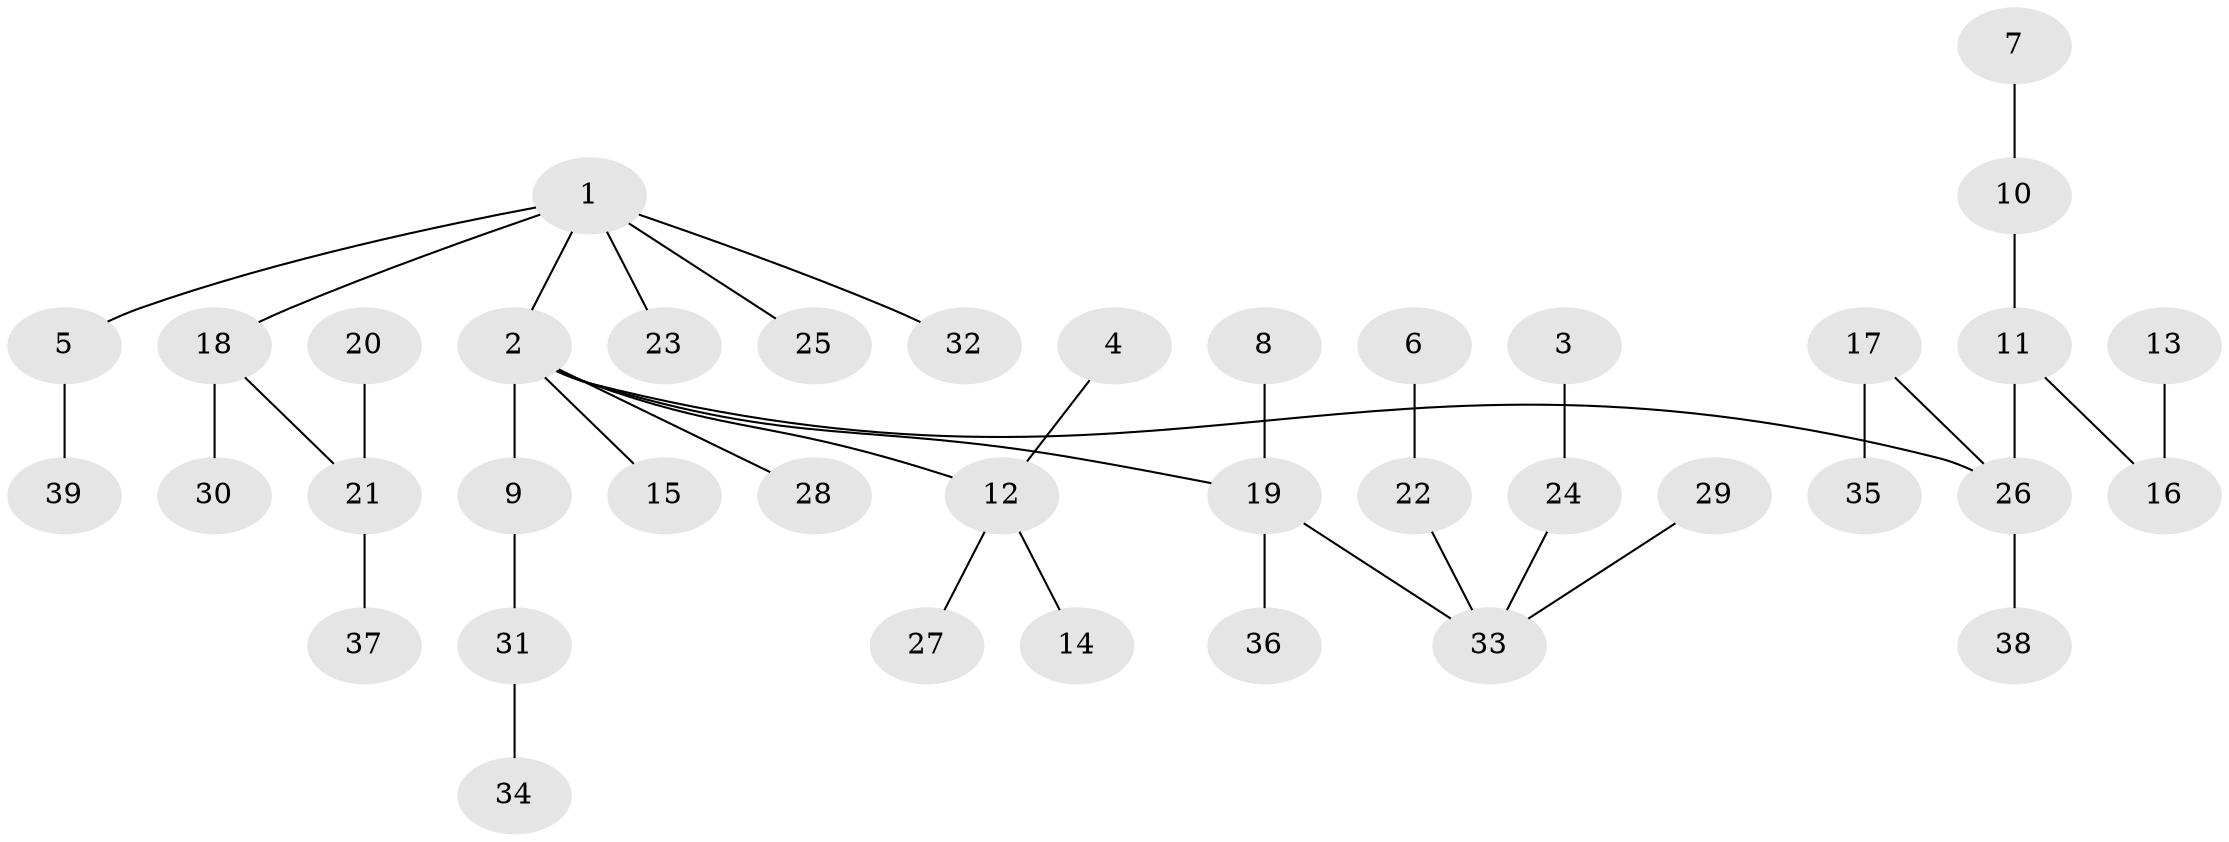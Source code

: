 // original degree distribution, {6: 0.025974025974025976, 5: 0.07792207792207792, 2: 0.19480519480519481, 4: 0.07792207792207792, 3: 0.05194805194805195, 1: 0.5714285714285714}
// Generated by graph-tools (version 1.1) at 2025/50/03/09/25 03:50:20]
// undirected, 39 vertices, 38 edges
graph export_dot {
graph [start="1"]
  node [color=gray90,style=filled];
  1;
  2;
  3;
  4;
  5;
  6;
  7;
  8;
  9;
  10;
  11;
  12;
  13;
  14;
  15;
  16;
  17;
  18;
  19;
  20;
  21;
  22;
  23;
  24;
  25;
  26;
  27;
  28;
  29;
  30;
  31;
  32;
  33;
  34;
  35;
  36;
  37;
  38;
  39;
  1 -- 2 [weight=1.0];
  1 -- 5 [weight=1.0];
  1 -- 18 [weight=1.0];
  1 -- 23 [weight=1.0];
  1 -- 25 [weight=1.0];
  1 -- 32 [weight=1.0];
  2 -- 9 [weight=1.0];
  2 -- 12 [weight=1.0];
  2 -- 15 [weight=1.0];
  2 -- 19 [weight=1.0];
  2 -- 26 [weight=1.0];
  2 -- 28 [weight=1.0];
  3 -- 24 [weight=1.0];
  4 -- 12 [weight=1.0];
  5 -- 39 [weight=1.0];
  6 -- 22 [weight=1.0];
  7 -- 10 [weight=1.0];
  8 -- 19 [weight=1.0];
  9 -- 31 [weight=1.0];
  10 -- 11 [weight=1.0];
  11 -- 16 [weight=1.0];
  11 -- 26 [weight=1.0];
  12 -- 14 [weight=1.0];
  12 -- 27 [weight=1.0];
  13 -- 16 [weight=1.0];
  17 -- 26 [weight=1.0];
  17 -- 35 [weight=1.0];
  18 -- 21 [weight=1.0];
  18 -- 30 [weight=1.0];
  19 -- 33 [weight=1.0];
  19 -- 36 [weight=1.0];
  20 -- 21 [weight=1.0];
  21 -- 37 [weight=1.0];
  22 -- 33 [weight=1.0];
  24 -- 33 [weight=1.0];
  26 -- 38 [weight=1.0];
  29 -- 33 [weight=1.0];
  31 -- 34 [weight=1.0];
}
